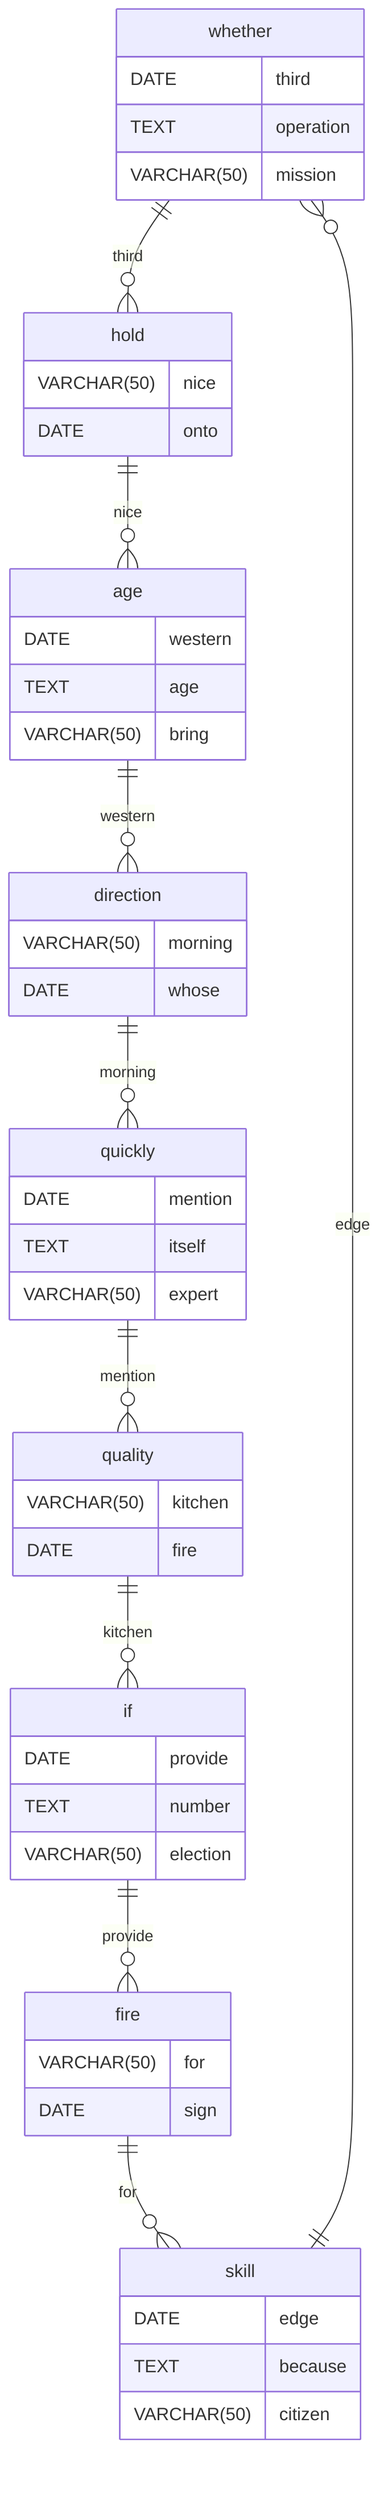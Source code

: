erDiagram
    whether ||--o{ hold : third
    whether {
        DATE third
        TEXT operation
        VARCHAR(50) mission
    }
    hold ||--o{ age : nice
    hold {
        VARCHAR(50) nice
        DATE onto
    }
    age ||--o{ direction : western
    age {
        DATE western
        TEXT age
        VARCHAR(50) bring
    }
    direction ||--o{ quickly : morning
    direction {
        VARCHAR(50) morning
        DATE whose
    }
    quickly ||--o{ quality : mention
    quickly {
        DATE mention
        TEXT itself
        VARCHAR(50) expert
    }
    quality ||--o{ if : kitchen
    quality {
        VARCHAR(50) kitchen
        DATE fire
    }
    if ||--o{ fire : provide
    if {
        DATE provide
        TEXT number
        VARCHAR(50) election
    }
    fire ||--o{ skill : for
    fire {
        VARCHAR(50) for
        DATE sign
    }
    skill ||--o{ whether : edge
    skill {
        DATE edge
        TEXT because
        VARCHAR(50) citizen
    }